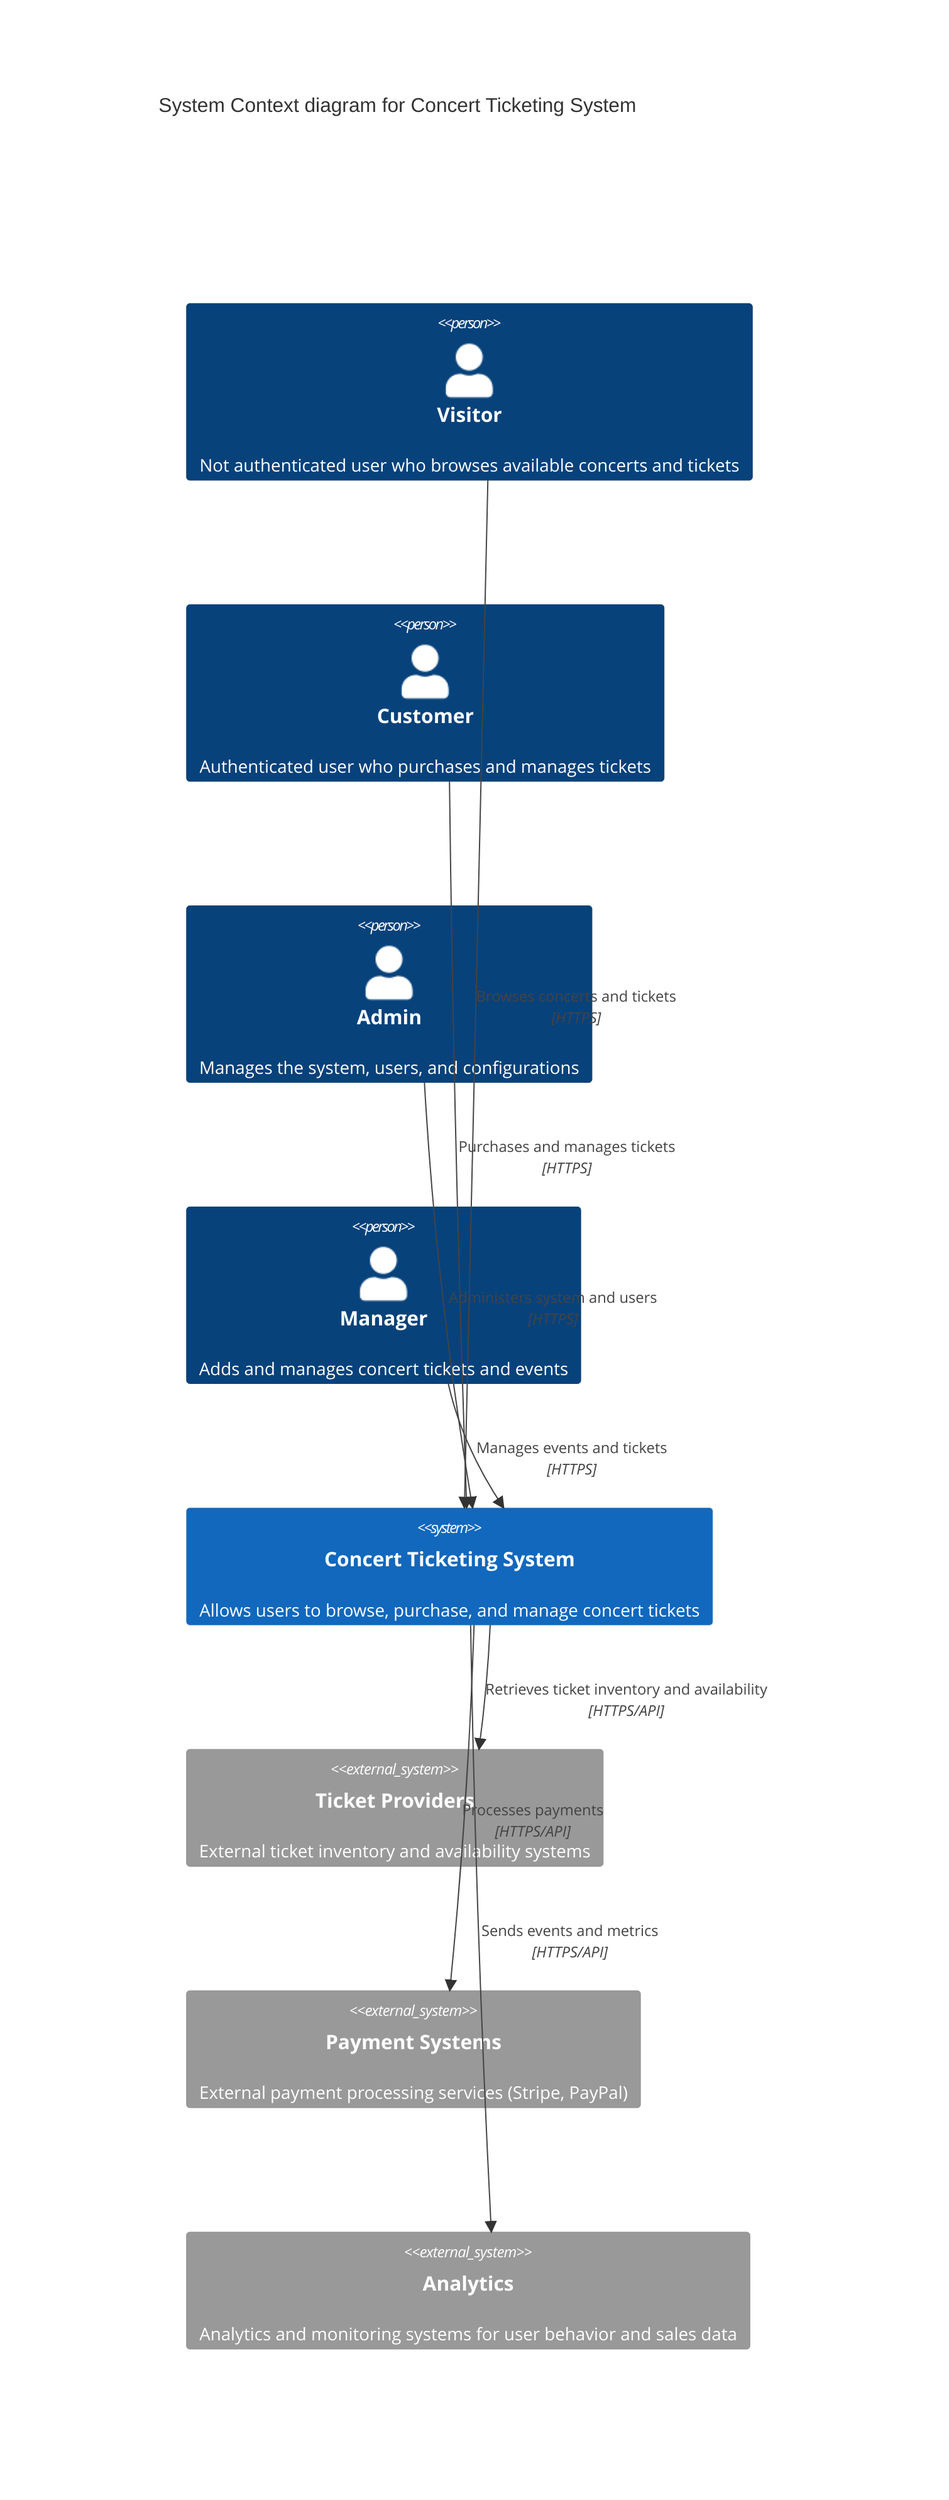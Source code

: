 C4Context
    title System Context diagram for Concert Ticketing System

    Person(visitor, "Visitor", "Not authenticated user who browses available concerts and tickets")
    Person(customer, "Customer", "Authenticated user who purchases and manages tickets")
    Person(admin, "Admin", "Manages the system, users, and configurations")
    Person(manager, "Manager", "Adds and manages concert tickets and events")

    System(ticketingSystem, "Concert Ticketing System", "Allows users to browse, purchase, and manage concert tickets")

    System_Ext(ticketProviders, "Ticket Providers", "External ticket inventory and availability systems")
    System_Ext(paymentSystems, "Payment Systems", "External payment processing services (Stripe, PayPal)")
    System_Ext(analytics, "Analytics", "Analytics and monitoring systems for user behavior and sales data")

    Rel(visitor, ticketingSystem, "Browses concerts and tickets", "HTTPS")
    Rel(customer, ticketingSystem, "Purchases and manages tickets", "HTTPS")
    Rel(admin, ticketingSystem, "Administers system and users", "HTTPS")
    Rel(manager, ticketingSystem, "Manages events and tickets", "HTTPS")

    Rel(ticketingSystem, ticketProviders, "Retrieves ticket inventory and availability", "HTTPS/API")
    Rel(ticketingSystem, paymentSystems, "Processes payments", "HTTPS/API")
    Rel(ticketingSystem, analytics, "Sends events and metrics", "HTTPS/API")

    UpdateLayoutConfig($c4ShapeInRow="3", $c4BoundaryInRow="1")